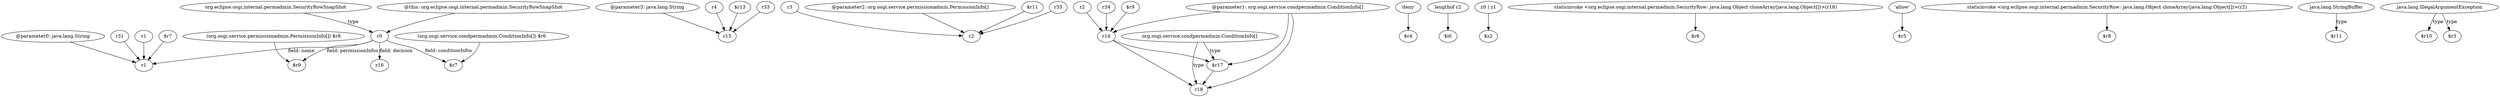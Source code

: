 digraph g {
0[label="r0"]
1[label="r1"]
0->1[label="field: name"]
2[label="@parameter3: java.lang.String"]
3[label="r15"]
2->3[label=""]
4[label="r3"]
5[label="r2"]
4->5[label=""]
6[label="r14"]
7[label="$r17"]
6->7[label=""]
8[label="$r9"]
0->8[label="field: permissionInfos"]
9[label="r1"]
9->1[label=""]
10[label="'deny'"]
11[label="$r4"]
10->11[label=""]
12[label="org.osgi.service.condpermadmin.ConditionInfo[]"]
13[label="r18"]
12->13[label="type"]
14[label="lengthof r2"]
15[label="$i0"]
14->15[label=""]
7->13[label=""]
16[label="r16"]
0->16[label="field: decision"]
17[label="$r7"]
0->17[label="field: conditionInfos"]
18[label="org.eclipse.osgi.internal.permadmin.SecurityRowSnapShot"]
18->0[label="type"]
12->7[label="type"]
19[label="(org.osgi.service.condpermadmin.ConditionInfo[]) $r6"]
19->17[label=""]
20[label="r2"]
20->6[label=""]
21[label="z0 | z1"]
22[label="$z2"]
21->22[label=""]
6->13[label=""]
23[label="@parameter2: org.osgi.service.permissionadmin.PermissionInfo[]"]
23->5[label=""]
24[label="$r11"]
24->5[label=""]
25[label="staticinvoke <org.eclipse.osgi.internal.permadmin.SecurityRow: java.lang.Object cloneArray(java.lang.Object[])>(r18)"]
26[label="$r6"]
25->26[label=""]
27[label="r34"]
27->6[label=""]
28[label="$r7"]
28->1[label=""]
29[label="r4"]
29->3[label=""]
30[label="'allow'"]
31[label="$r5"]
30->31[label=""]
32[label="staticinvoke <org.eclipse.osgi.internal.permadmin.SecurityRow: java.lang.Object cloneArray(java.lang.Object[])>(r2)"]
33[label="$r8"]
32->33[label=""]
34[label="@parameter1: org.osgi.service.condpermadmin.ConditionInfo[]"]
34->7[label=""]
35[label="$r9"]
35->6[label=""]
36[label="$r13"]
36->3[label=""]
37[label="java.lang.StringBuffer"]
38[label="$r11"]
37->38[label="type"]
39[label="r33"]
39->3[label=""]
40[label="@this: org.eclipse.osgi.internal.permadmin.SecurityRowSnapShot"]
40->0[label=""]
34->6[label=""]
41[label="java.lang.IllegalArgumentException"]
42[label="$r10"]
41->42[label="type"]
43[label="(org.osgi.service.permissionadmin.PermissionInfo[]) $r8"]
43->8[label=""]
44[label="@parameter0: java.lang.String"]
44->1[label=""]
45[label="$r3"]
41->45[label="type"]
46[label="r35"]
46->5[label=""]
34->13[label=""]
47[label="r31"]
47->1[label=""]
}